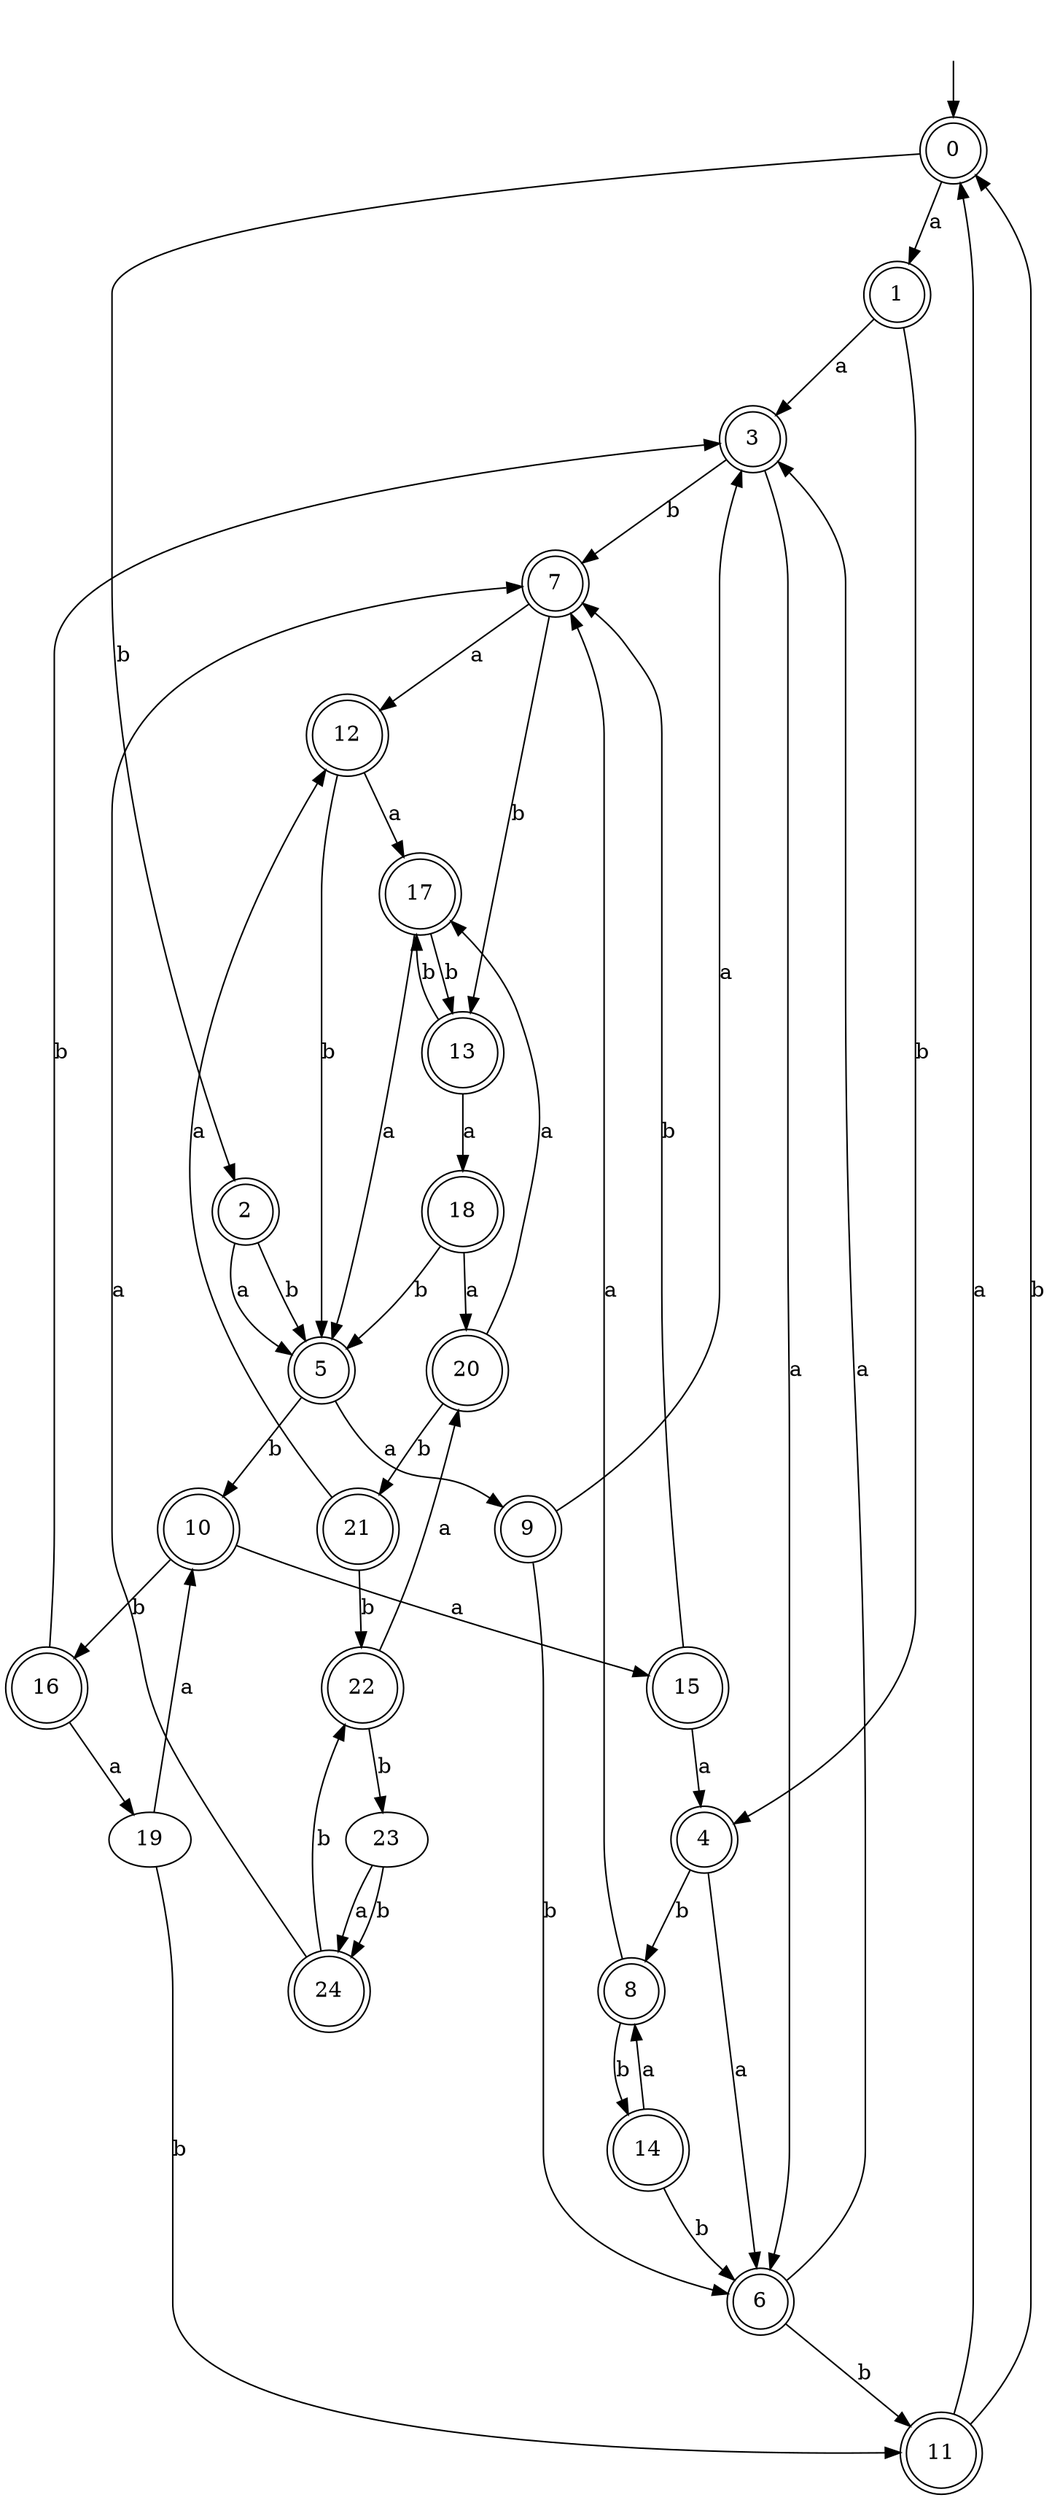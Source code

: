 digraph RandomDFA {
  __start0 [label="", shape=none];
  __start0 -> 0 [label=""];
  0 [shape=circle] [shape=doublecircle]
  0 -> 1 [label="a"]
  0 -> 2 [label="b"]
  1 [shape=doublecircle]
  1 -> 3 [label="a"]
  1 -> 4 [label="b"]
  2 [shape=doublecircle]
  2 -> 5 [label="a"]
  2 -> 5 [label="b"]
  3 [shape=doublecircle]
  3 -> 6 [label="a"]
  3 -> 7 [label="b"]
  4 [shape=doublecircle]
  4 -> 6 [label="a"]
  4 -> 8 [label="b"]
  5 [shape=doublecircle]
  5 -> 9 [label="a"]
  5 -> 10 [label="b"]
  6 [shape=doublecircle]
  6 -> 3 [label="a"]
  6 -> 11 [label="b"]
  7 [shape=doublecircle]
  7 -> 12 [label="a"]
  7 -> 13 [label="b"]
  8 [shape=doublecircle]
  8 -> 7 [label="a"]
  8 -> 14 [label="b"]
  9 [shape=doublecircle]
  9 -> 3 [label="a"]
  9 -> 6 [label="b"]
  10 [shape=doublecircle]
  10 -> 15 [label="a"]
  10 -> 16 [label="b"]
  11 [shape=doublecircle]
  11 -> 0 [label="a"]
  11 -> 0 [label="b"]
  12 [shape=doublecircle]
  12 -> 17 [label="a"]
  12 -> 5 [label="b"]
  13 [shape=doublecircle]
  13 -> 18 [label="a"]
  13 -> 17 [label="b"]
  14 [shape=doublecircle]
  14 -> 8 [label="a"]
  14 -> 6 [label="b"]
  15 [shape=doublecircle]
  15 -> 4 [label="a"]
  15 -> 7 [label="b"]
  16 [shape=doublecircle]
  16 -> 19 [label="a"]
  16 -> 3 [label="b"]
  17 [shape=doublecircle]
  17 -> 5 [label="a"]
  17 -> 13 [label="b"]
  18 [shape=doublecircle]
  18 -> 20 [label="a"]
  18 -> 5 [label="b"]
  19
  19 -> 10 [label="a"]
  19 -> 11 [label="b"]
  20 [shape=doublecircle]
  20 -> 17 [label="a"]
  20 -> 21 [label="b"]
  21 [shape=doublecircle]
  21 -> 12 [label="a"]
  21 -> 22 [label="b"]
  22 [shape=doublecircle]
  22 -> 20 [label="a"]
  22 -> 23 [label="b"]
  23
  23 -> 24 [label="a"]
  23 -> 24 [label="b"]
  24 [shape=doublecircle]
  24 -> 7 [label="a"]
  24 -> 22 [label="b"]
}
